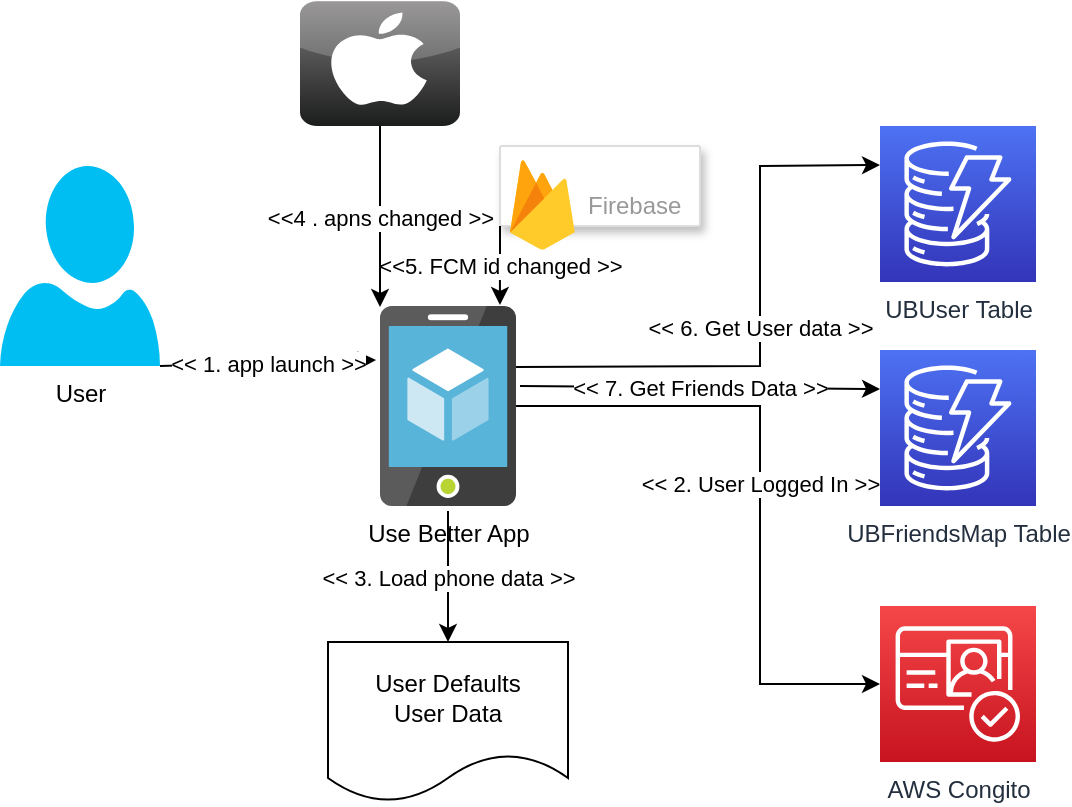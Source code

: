 <mxfile version="20.8.16" type="device" pages="3"><diagram name="First Time Sign In / Sign Up" id="NJzp1k9iAzxVi7QY8CJz"><mxGraphModel dx="1026" dy="662" grid="1" gridSize="10" guides="1" tooltips="1" connect="1" arrows="1" fold="1" page="1" pageScale="1" pageWidth="850" pageHeight="1100" math="0" shadow="0"><root><mxCell id="0"/><mxCell id="1" parent="0"/><mxCell id="5G7RUGOVtMKUvHD4mA6p-1" value="UBUser Table" style="sketch=0;points=[[0,0,0],[0.25,0,0],[0.5,0,0],[0.75,0,0],[1,0,0],[0,1,0],[0.25,1,0],[0.5,1,0],[0.75,1,0],[1,1,0],[0,0.25,0],[0,0.5,0],[0,0.75,0],[1,0.25,0],[1,0.5,0],[1,0.75,0]];outlineConnect=0;fontColor=#232F3E;gradientColor=#4D72F3;gradientDirection=north;fillColor=#3334B9;strokeColor=#ffffff;dashed=0;verticalLabelPosition=bottom;verticalAlign=top;align=center;html=1;fontSize=12;fontStyle=0;aspect=fixed;shape=mxgraph.aws4.resourceIcon;resIcon=mxgraph.aws4.dynamodb;" vertex="1" parent="1"><mxGeometry x="460" y="120" width="78" height="78" as="geometry"/></mxCell><mxCell id="5G7RUGOVtMKUvHD4mA6p-2" value="UBFriendsMap Table" style="sketch=0;points=[[0,0,0],[0.25,0,0],[0.5,0,0],[0.75,0,0],[1,0,0],[0,1,0],[0.25,1,0],[0.5,1,0],[0.75,1,0],[1,1,0],[0,0.25,0],[0,0.5,0],[0,0.75,0],[1,0.25,0],[1,0.5,0],[1,0.75,0]];outlineConnect=0;fontColor=#232F3E;gradientColor=#4D72F3;gradientDirection=north;fillColor=#3334B9;strokeColor=#ffffff;dashed=0;verticalLabelPosition=bottom;verticalAlign=top;align=center;html=1;fontSize=12;fontStyle=0;aspect=fixed;shape=mxgraph.aws4.resourceIcon;resIcon=mxgraph.aws4.dynamodb;" vertex="1" parent="1"><mxGeometry x="460" y="232" width="78" height="78" as="geometry"/></mxCell><mxCell id="5G7RUGOVtMKUvHD4mA6p-3" value="Use Better App" style="sketch=0;aspect=fixed;html=1;points=[];align=center;image;fontSize=12;image=img/lib/mscae/App_Service_Mobile_App.svg;" vertex="1" parent="1"><mxGeometry x="210" y="210" width="68" height="100" as="geometry"/></mxCell><mxCell id="5G7RUGOVtMKUvHD4mA6p-4" value="User" style="verticalLabelPosition=bottom;html=1;verticalAlign=top;align=center;strokeColor=none;fillColor=#00BEF2;shape=mxgraph.azure.user;" vertex="1" parent="1"><mxGeometry x="20" y="140" width="80" height="100" as="geometry"/></mxCell><mxCell id="5G7RUGOVtMKUvHD4mA6p-5" value="User Defaults&lt;br&gt;User Data" style="shape=document;whiteSpace=wrap;html=1;boundedLbl=1;" vertex="1" parent="1"><mxGeometry x="184" y="378" width="120" height="80" as="geometry"/></mxCell><mxCell id="5G7RUGOVtMKUvHD4mA6p-7" value="AWS Congito" style="sketch=0;points=[[0,0,0],[0.25,0,0],[0.5,0,0],[0.75,0,0],[1,0,0],[0,1,0],[0.25,1,0],[0.5,1,0],[0.75,1,0],[1,1,0],[0,0.25,0],[0,0.5,0],[0,0.75,0],[1,0.25,0],[1,0.5,0],[1,0.75,0]];outlineConnect=0;fontColor=#232F3E;gradientColor=#F54749;gradientDirection=north;fillColor=#C7131F;strokeColor=#ffffff;dashed=0;verticalLabelPosition=bottom;verticalAlign=top;align=center;html=1;fontSize=12;fontStyle=0;aspect=fixed;shape=mxgraph.aws4.resourceIcon;resIcon=mxgraph.aws4.cognito;" vertex="1" parent="1"><mxGeometry x="460" y="360" width="78" height="78" as="geometry"/></mxCell><mxCell id="5G7RUGOVtMKUvHD4mA6p-8" value="&amp;lt;&amp;lt; 1. app launch &amp;gt;&amp;gt;" style="endArrow=classic;html=1;rounded=0;exitX=1;exitY=1;exitDx=0;exitDy=0;exitPerimeter=0;entryX=-0.029;entryY=0.27;entryDx=0;entryDy=0;entryPerimeter=0;" edge="1" parent="1" source="5G7RUGOVtMKUvHD4mA6p-4" target="5G7RUGOVtMKUvHD4mA6p-3"><mxGeometry width="50" height="50" relative="1" as="geometry"><mxPoint x="400" y="370" as="sourcePoint"/><mxPoint x="450" y="320" as="targetPoint"/></mxGeometry></mxCell><mxCell id="5G7RUGOVtMKUvHD4mA6p-9" value="&amp;lt;&amp;lt; 3. Load phone data &amp;gt;&amp;gt;" style="endArrow=classic;html=1;rounded=0;exitX=0.5;exitY=1.025;exitDx=0;exitDy=0;exitPerimeter=0;entryX=0.5;entryY=0;entryDx=0;entryDy=0;" edge="1" parent="1" source="5G7RUGOVtMKUvHD4mA6p-3" target="5G7RUGOVtMKUvHD4mA6p-5"><mxGeometry width="50" height="50" relative="1" as="geometry"><mxPoint x="400" y="360" as="sourcePoint"/><mxPoint x="450" y="310" as="targetPoint"/></mxGeometry></mxCell><mxCell id="5G7RUGOVtMKUvHD4mA6p-10" value="&amp;lt;&amp;lt; 2. User Logged In &amp;gt;&amp;gt;" style="endArrow=classic;html=1;rounded=0;entryX=0;entryY=0.5;entryDx=0;entryDy=0;entryPerimeter=0;" edge="1" parent="1" source="5G7RUGOVtMKUvHD4mA6p-3" target="5G7RUGOVtMKUvHD4mA6p-7"><mxGeometry width="50" height="50" relative="1" as="geometry"><mxPoint x="400" y="360" as="sourcePoint"/><mxPoint x="450" y="310" as="targetPoint"/><Array as="points"><mxPoint x="400" y="260"/><mxPoint x="400" y="399"/></Array></mxGeometry></mxCell><mxCell id="5G7RUGOVtMKUvHD4mA6p-11" value="&amp;lt;&amp;lt; 6. Get User data &amp;gt;&amp;gt;" style="endArrow=classic;html=1;rounded=0;exitX=1;exitY=0.305;exitDx=0;exitDy=0;exitPerimeter=0;entryX=0;entryY=0.25;entryDx=0;entryDy=0;entryPerimeter=0;" edge="1" parent="1" source="5G7RUGOVtMKUvHD4mA6p-3" target="5G7RUGOVtMKUvHD4mA6p-1"><mxGeometry width="50" height="50" relative="1" as="geometry"><mxPoint x="400" y="360" as="sourcePoint"/><mxPoint x="450" y="310" as="targetPoint"/><Array as="points"><mxPoint x="400" y="240"/><mxPoint x="400" y="140"/></Array></mxGeometry></mxCell><mxCell id="5G7RUGOVtMKUvHD4mA6p-12" value="&amp;lt;&amp;lt; 7. Get Friends Data &amp;gt;&amp;gt;" style="endArrow=classic;html=1;rounded=0;entryX=0;entryY=0.25;entryDx=0;entryDy=0;entryPerimeter=0;" edge="1" parent="1" target="5G7RUGOVtMKUvHD4mA6p-2"><mxGeometry width="50" height="50" relative="1" as="geometry"><mxPoint x="280" y="250" as="sourcePoint"/><mxPoint x="450" y="310" as="targetPoint"/></mxGeometry></mxCell><mxCell id="5G7RUGOVtMKUvHD4mA6p-13" value="" style="dashed=0;outlineConnect=0;html=1;align=center;labelPosition=center;verticalLabelPosition=bottom;verticalAlign=top;shape=mxgraph.webicons.apple;fillColor=#807E7E;gradientColor=#1B1C1C" vertex="1" parent="1"><mxGeometry x="170" y="57.6" width="80" height="62.4" as="geometry"/></mxCell><mxCell id="5G7RUGOVtMKUvHD4mA6p-14" value="" style="strokeColor=#dddddd;shadow=1;strokeWidth=1;rounded=1;absoluteArcSize=1;arcSize=2;" vertex="1" parent="1"><mxGeometry x="270" y="130" width="100" height="40" as="geometry"/></mxCell><mxCell id="5G7RUGOVtMKUvHD4mA6p-15" value="Firebase" style="sketch=0;dashed=0;connectable=0;html=1;fillColor=#5184F3;strokeColor=none;shape=mxgraph.gcp2.firebase;part=1;labelPosition=right;verticalLabelPosition=middle;align=left;verticalAlign=middle;spacingLeft=5;fontColor=#999999;fontSize=12;" vertex="1" parent="5G7RUGOVtMKUvHD4mA6p-14"><mxGeometry width="32.4" height="45" relative="1" as="geometry"><mxPoint x="5" y="7" as="offset"/></mxGeometry></mxCell><mxCell id="5G7RUGOVtMKUvHD4mA6p-16" value="&amp;lt;&amp;lt;5. FCM id changed &amp;gt;&amp;gt;" style="endArrow=classic;html=1;rounded=0;exitX=0;exitY=1;exitDx=0;exitDy=0;entryX=0.882;entryY=-0.005;entryDx=0;entryDy=0;entryPerimeter=0;" edge="1" parent="1" source="5G7RUGOVtMKUvHD4mA6p-14" target="5G7RUGOVtMKUvHD4mA6p-3"><mxGeometry width="50" height="50" relative="1" as="geometry"><mxPoint x="400" y="360" as="sourcePoint"/><mxPoint x="450" y="310" as="targetPoint"/></mxGeometry></mxCell><mxCell id="5G7RUGOVtMKUvHD4mA6p-17" value="&amp;lt;&amp;lt;4 . apns changed &amp;gt;&amp;gt;" style="endArrow=classic;html=1;rounded=0;entryX=0;entryY=0.005;entryDx=0;entryDy=0;entryPerimeter=0;" edge="1" parent="1" source="5G7RUGOVtMKUvHD4mA6p-13" target="5G7RUGOVtMKUvHD4mA6p-3"><mxGeometry width="50" height="50" relative="1" as="geometry"><mxPoint x="220" y="140" as="sourcePoint"/><mxPoint x="450" y="310" as="targetPoint"/></mxGeometry></mxCell></root></mxGraphModel></diagram><diagram id="bZjrTEr3yi_3BAIltKgb" name="app relaunch"><mxGraphModel dx="1026" dy="662" grid="1" gridSize="10" guides="1" tooltips="1" connect="1" arrows="1" fold="1" page="1" pageScale="1" pageWidth="850" pageHeight="1100" math="0" shadow="0"><root><mxCell id="0"/><mxCell id="1" parent="0"/><mxCell id="YGM33cER6KTtJsh4MQV1-1" value="UBUser Table" style="sketch=0;points=[[0,0,0],[0.25,0,0],[0.5,0,0],[0.75,0,0],[1,0,0],[0,1,0],[0.25,1,0],[0.5,1,0],[0.75,1,0],[1,1,0],[0,0.25,0],[0,0.5,0],[0,0.75,0],[1,0.25,0],[1,0.5,0],[1,0.75,0]];outlineConnect=0;fontColor=#232F3E;gradientColor=#4D72F3;gradientDirection=north;fillColor=#3334B9;strokeColor=#ffffff;dashed=0;verticalLabelPosition=bottom;verticalAlign=top;align=center;html=1;fontSize=12;fontStyle=0;aspect=fixed;shape=mxgraph.aws4.resourceIcon;resIcon=mxgraph.aws4.dynamodb;" vertex="1" parent="1"><mxGeometry x="460" y="120" width="78" height="78" as="geometry"/></mxCell><mxCell id="YGM33cER6KTtJsh4MQV1-2" value="UBFriendsMap Table" style="sketch=0;points=[[0,0,0],[0.25,0,0],[0.5,0,0],[0.75,0,0],[1,0,0],[0,1,0],[0.25,1,0],[0.5,1,0],[0.75,1,0],[1,1,0],[0,0.25,0],[0,0.5,0],[0,0.75,0],[1,0.25,0],[1,0.5,0],[1,0.75,0]];outlineConnect=0;fontColor=#232F3E;gradientColor=#4D72F3;gradientDirection=north;fillColor=#3334B9;strokeColor=#ffffff;dashed=0;verticalLabelPosition=bottom;verticalAlign=top;align=center;html=1;fontSize=12;fontStyle=0;aspect=fixed;shape=mxgraph.aws4.resourceIcon;resIcon=mxgraph.aws4.dynamodb;" vertex="1" parent="1"><mxGeometry x="460" y="232" width="78" height="78" as="geometry"/></mxCell><mxCell id="YGM33cER6KTtJsh4MQV1-3" value="Use Better App" style="sketch=0;aspect=fixed;html=1;points=[];align=center;image;fontSize=12;image=img/lib/mscae/App_Service_Mobile_App.svg;" vertex="1" parent="1"><mxGeometry x="210" y="210" width="68" height="100" as="geometry"/></mxCell><mxCell id="YGM33cER6KTtJsh4MQV1-4" value="User Defaults&lt;br&gt;User Data" style="shape=document;whiteSpace=wrap;html=1;boundedLbl=1;" vertex="1" parent="1"><mxGeometry x="184" y="378" width="120" height="80" as="geometry"/></mxCell><mxCell id="YGM33cER6KTtJsh4MQV1-5" value="AWS Congito" style="sketch=0;points=[[0,0,0],[0.25,0,0],[0.5,0,0],[0.75,0,0],[1,0,0],[0,1,0],[0.25,1,0],[0.5,1,0],[0.75,1,0],[1,1,0],[0,0.25,0],[0,0.5,0],[0,0.75,0],[1,0.25,0],[1,0.5,0],[1,0.75,0]];outlineConnect=0;fontColor=#232F3E;gradientColor=#F54749;gradientDirection=north;fillColor=#C7131F;strokeColor=#ffffff;dashed=0;verticalLabelPosition=bottom;verticalAlign=top;align=center;html=1;fontSize=12;fontStyle=0;aspect=fixed;shape=mxgraph.aws4.resourceIcon;resIcon=mxgraph.aws4.cognito;" vertex="1" parent="1"><mxGeometry x="460" y="360" width="78" height="78" as="geometry"/></mxCell><mxCell id="YGM33cER6KTtJsh4MQV1-6" value="&amp;lt;&amp;lt; 1. app re-launch &amp;gt;&amp;gt;" style="endArrow=classic;html=1;rounded=0;exitX=1;exitY=1;exitDx=0;exitDy=0;exitPerimeter=0;entryX=-0.029;entryY=0.27;entryDx=0;entryDy=0;entryPerimeter=0;" edge="1" parent="1" target="YGM33cER6KTtJsh4MQV1-3"><mxGeometry width="50" height="50" relative="1" as="geometry"><mxPoint x="100" y="240" as="sourcePoint"/><mxPoint x="450" y="320" as="targetPoint"/></mxGeometry></mxCell><mxCell id="YGM33cER6KTtJsh4MQV1-7" value="&amp;lt;&amp;lt; 3. Load phone data &amp;gt;&amp;gt;" style="endArrow=classic;html=1;rounded=0;exitX=0.5;exitY=1.025;exitDx=0;exitDy=0;exitPerimeter=0;entryX=0.5;entryY=0;entryDx=0;entryDy=0;" edge="1" parent="1" source="YGM33cER6KTtJsh4MQV1-3" target="YGM33cER6KTtJsh4MQV1-4"><mxGeometry width="50" height="50" relative="1" as="geometry"><mxPoint x="400" y="360" as="sourcePoint"/><mxPoint x="450" y="310" as="targetPoint"/></mxGeometry></mxCell><mxCell id="YGM33cER6KTtJsh4MQV1-8" value="&amp;lt;&amp;lt; 2. User Logged In &amp;gt;&amp;gt;" style="endArrow=classic;html=1;rounded=0;entryX=0;entryY=0.5;entryDx=0;entryDy=0;entryPerimeter=0;" edge="1" parent="1" source="YGM33cER6KTtJsh4MQV1-3" target="YGM33cER6KTtJsh4MQV1-5"><mxGeometry width="50" height="50" relative="1" as="geometry"><mxPoint x="400" y="360" as="sourcePoint"/><mxPoint x="450" y="310" as="targetPoint"/><Array as="points"><mxPoint x="400" y="260"/><mxPoint x="400" y="399"/></Array></mxGeometry></mxCell><mxCell id="YGM33cER6KTtJsh4MQV1-9" value="&amp;lt;&amp;lt; 6. Get User data &amp;gt;&amp;gt;" style="endArrow=classic;html=1;rounded=0;exitX=1;exitY=0.305;exitDx=0;exitDy=0;exitPerimeter=0;entryX=0;entryY=0.25;entryDx=0;entryDy=0;entryPerimeter=0;" edge="1" parent="1" source="YGM33cER6KTtJsh4MQV1-3" target="YGM33cER6KTtJsh4MQV1-1"><mxGeometry width="50" height="50" relative="1" as="geometry"><mxPoint x="400" y="360" as="sourcePoint"/><mxPoint x="450" y="310" as="targetPoint"/><Array as="points"><mxPoint x="400" y="240"/><mxPoint x="400" y="140"/></Array></mxGeometry></mxCell><mxCell id="YGM33cER6KTtJsh4MQV1-10" value="&amp;lt;&amp;lt; 7. Get Friends Data &amp;gt;&amp;gt;" style="endArrow=classic;html=1;rounded=0;entryX=0;entryY=0.25;entryDx=0;entryDy=0;entryPerimeter=0;" edge="1" parent="1" target="YGM33cER6KTtJsh4MQV1-2"><mxGeometry width="50" height="50" relative="1" as="geometry"><mxPoint x="280" y="250" as="sourcePoint"/><mxPoint x="450" y="310" as="targetPoint"/></mxGeometry></mxCell><mxCell id="YGM33cER6KTtJsh4MQV1-11" value="" style="dashed=0;outlineConnect=0;html=1;align=center;labelPosition=center;verticalLabelPosition=bottom;verticalAlign=top;shape=mxgraph.webicons.apple;fillColor=#807E7E;gradientColor=#1B1C1C" vertex="1" parent="1"><mxGeometry x="170" y="57.6" width="80" height="62.4" as="geometry"/></mxCell><mxCell id="YGM33cER6KTtJsh4MQV1-12" value="" style="strokeColor=#dddddd;shadow=1;strokeWidth=1;rounded=1;absoluteArcSize=1;arcSize=2;" vertex="1" parent="1"><mxGeometry x="270" y="130" width="100" height="40" as="geometry"/></mxCell><mxCell id="YGM33cER6KTtJsh4MQV1-13" value="Firebase" style="sketch=0;dashed=0;connectable=0;html=1;fillColor=#5184F3;strokeColor=none;shape=mxgraph.gcp2.firebase;part=1;labelPosition=right;verticalLabelPosition=middle;align=left;verticalAlign=middle;spacingLeft=5;fontColor=#999999;fontSize=12;" vertex="1" parent="YGM33cER6KTtJsh4MQV1-12"><mxGeometry width="32.4" height="45" relative="1" as="geometry"><mxPoint x="5" y="7" as="offset"/></mxGeometry></mxCell><mxCell id="YGM33cER6KTtJsh4MQV1-14" value="&amp;lt;&amp;lt;5. FCM id changed &amp;gt;&amp;gt;" style="endArrow=classic;html=1;rounded=0;exitX=0;exitY=1;exitDx=0;exitDy=0;entryX=0.882;entryY=-0.005;entryDx=0;entryDy=0;entryPerimeter=0;" edge="1" parent="1" source="YGM33cER6KTtJsh4MQV1-12" target="YGM33cER6KTtJsh4MQV1-3"><mxGeometry width="50" height="50" relative="1" as="geometry"><mxPoint x="400" y="360" as="sourcePoint"/><mxPoint x="450" y="310" as="targetPoint"/></mxGeometry></mxCell><mxCell id="YGM33cER6KTtJsh4MQV1-15" value="&amp;lt;&amp;lt;4 . apns changed &amp;gt;&amp;gt;" style="endArrow=classic;html=1;rounded=0;entryX=0;entryY=0.005;entryDx=0;entryDy=0;entryPerimeter=0;" edge="1" parent="1" source="YGM33cER6KTtJsh4MQV1-11" target="YGM33cER6KTtJsh4MQV1-3"><mxGeometry width="50" height="50" relative="1" as="geometry"><mxPoint x="220" y="140" as="sourcePoint"/><mxPoint x="450" y="310" as="targetPoint"/></mxGeometry></mxCell><mxCell id="YGM33cER6KTtJsh4MQV1-16" value="User" style="verticalLabelPosition=bottom;html=1;verticalAlign=top;align=center;strokeColor=none;fillColor=#00BEF2;shape=mxgraph.azure.user;" vertex="1" parent="1"><mxGeometry x="20" y="140" width="80" height="100" as="geometry"/></mxCell></root></mxGraphModel></diagram><diagram id="sJjF11PSswLMXJUZYQml" name="Logged in another Device"><mxGraphModel dx="1026" dy="662" grid="1" gridSize="10" guides="1" tooltips="1" connect="1" arrows="1" fold="1" page="1" pageScale="1" pageWidth="850" pageHeight="1100" math="0" shadow="0"><root><mxCell id="0"/><mxCell id="1" parent="0"/><mxCell id="80oQTXsRgo2YF2_ruV0L-1" value="UBUser Table" style="sketch=0;points=[[0,0,0],[0.25,0,0],[0.5,0,0],[0.75,0,0],[1,0,0],[0,1,0],[0.25,1,0],[0.5,1,0],[0.75,1,0],[1,1,0],[0,0.25,0],[0,0.5,0],[0,0.75,0],[1,0.25,0],[1,0.5,0],[1,0.75,0]];outlineConnect=0;fontColor=#232F3E;gradientColor=#4D72F3;gradientDirection=north;fillColor=#3334B9;strokeColor=#ffffff;dashed=0;verticalLabelPosition=bottom;verticalAlign=top;align=center;html=1;fontSize=12;fontStyle=0;aspect=fixed;shape=mxgraph.aws4.resourceIcon;resIcon=mxgraph.aws4.dynamodb;" vertex="1" parent="1"><mxGeometry x="460" y="120" width="78" height="78" as="geometry"/></mxCell><mxCell id="80oQTXsRgo2YF2_ruV0L-2" value="UBFriendsMap Table" style="sketch=0;points=[[0,0,0],[0.25,0,0],[0.5,0,0],[0.75,0,0],[1,0,0],[0,1,0],[0.25,1,0],[0.5,1,0],[0.75,1,0],[1,1,0],[0,0.25,0],[0,0.5,0],[0,0.75,0],[1,0.25,0],[1,0.5,0],[1,0.75,0]];outlineConnect=0;fontColor=#232F3E;gradientColor=#4D72F3;gradientDirection=north;fillColor=#3334B9;strokeColor=#ffffff;dashed=0;verticalLabelPosition=bottom;verticalAlign=top;align=center;html=1;fontSize=12;fontStyle=0;aspect=fixed;shape=mxgraph.aws4.resourceIcon;resIcon=mxgraph.aws4.dynamodb;" vertex="1" parent="1"><mxGeometry x="460" y="232" width="78" height="78" as="geometry"/></mxCell><mxCell id="80oQTXsRgo2YF2_ruV0L-3" value="Use Better App" style="sketch=0;aspect=fixed;html=1;points=[];align=center;image;fontSize=12;image=img/lib/mscae/App_Service_Mobile_App.svg;" vertex="1" parent="1"><mxGeometry x="210" y="210" width="68" height="100" as="geometry"/></mxCell><mxCell id="80oQTXsRgo2YF2_ruV0L-4" value="User Defaults&lt;br&gt;User Data" style="shape=document;whiteSpace=wrap;html=1;boundedLbl=1;" vertex="1" parent="1"><mxGeometry x="184" y="378" width="120" height="80" as="geometry"/></mxCell><mxCell id="80oQTXsRgo2YF2_ruV0L-5" value="AWS Congito" style="sketch=0;points=[[0,0,0],[0.25,0,0],[0.5,0,0],[0.75,0,0],[1,0,0],[0,1,0],[0.25,1,0],[0.5,1,0],[0.75,1,0],[1,1,0],[0,0.25,0],[0,0.5,0],[0,0.75,0],[1,0.25,0],[1,0.5,0],[1,0.75,0]];outlineConnect=0;fontColor=#232F3E;gradientColor=#F54749;gradientDirection=north;fillColor=#C7131F;strokeColor=#ffffff;dashed=0;verticalLabelPosition=bottom;verticalAlign=top;align=center;html=1;fontSize=12;fontStyle=0;aspect=fixed;shape=mxgraph.aws4.resourceIcon;resIcon=mxgraph.aws4.cognito;" vertex="1" parent="1"><mxGeometry x="460" y="360" width="78" height="78" as="geometry"/></mxCell><mxCell id="80oQTXsRgo2YF2_ruV0L-6" value="&amp;lt;&amp;lt; 1. app launch &amp;gt;&amp;gt;" style="endArrow=classic;html=1;rounded=0;exitX=1;exitY=1;exitDx=0;exitDy=0;exitPerimeter=0;entryX=-0.029;entryY=0.27;entryDx=0;entryDy=0;entryPerimeter=0;" edge="1" parent="1" target="80oQTXsRgo2YF2_ruV0L-3"><mxGeometry width="50" height="50" relative="1" as="geometry"><mxPoint x="100" y="240" as="sourcePoint"/><mxPoint x="450" y="320" as="targetPoint"/></mxGeometry></mxCell><mxCell id="80oQTXsRgo2YF2_ruV0L-7" value="&amp;lt;&amp;lt; 3. Load phone data &amp;gt;&amp;gt;" style="endArrow=classic;html=1;rounded=0;exitX=0.5;exitY=1.025;exitDx=0;exitDy=0;exitPerimeter=0;entryX=0.5;entryY=0;entryDx=0;entryDy=0;" edge="1" parent="1" source="80oQTXsRgo2YF2_ruV0L-3" target="80oQTXsRgo2YF2_ruV0L-4"><mxGeometry width="50" height="50" relative="1" as="geometry"><mxPoint x="400" y="360" as="sourcePoint"/><mxPoint x="450" y="310" as="targetPoint"/></mxGeometry></mxCell><mxCell id="80oQTXsRgo2YF2_ruV0L-8" value="&amp;lt;&amp;lt; 2. User Logged In &amp;gt;&amp;gt;" style="endArrow=classic;html=1;rounded=0;entryX=0;entryY=0.5;entryDx=0;entryDy=0;entryPerimeter=0;" edge="1" parent="1" source="80oQTXsRgo2YF2_ruV0L-3" target="80oQTXsRgo2YF2_ruV0L-5"><mxGeometry width="50" height="50" relative="1" as="geometry"><mxPoint x="400" y="360" as="sourcePoint"/><mxPoint x="450" y="310" as="targetPoint"/><Array as="points"><mxPoint x="400" y="260"/><mxPoint x="400" y="399"/></Array></mxGeometry></mxCell><mxCell id="80oQTXsRgo2YF2_ruV0L-9" value="&amp;lt;&amp;lt; 6. Get User data &amp;gt;&amp;gt;" style="endArrow=classic;html=1;rounded=0;exitX=1;exitY=0.305;exitDx=0;exitDy=0;exitPerimeter=0;entryX=0;entryY=0.25;entryDx=0;entryDy=0;entryPerimeter=0;" edge="1" parent="1" source="80oQTXsRgo2YF2_ruV0L-3" target="80oQTXsRgo2YF2_ruV0L-1"><mxGeometry width="50" height="50" relative="1" as="geometry"><mxPoint x="400" y="360" as="sourcePoint"/><mxPoint x="450" y="310" as="targetPoint"/><Array as="points"><mxPoint x="400" y="240"/><mxPoint x="400" y="140"/></Array></mxGeometry></mxCell><mxCell id="80oQTXsRgo2YF2_ruV0L-10" value="&amp;lt;&amp;lt; 7. Get Friends Data &amp;gt;&amp;gt;" style="endArrow=classic;html=1;rounded=0;entryX=0;entryY=0.25;entryDx=0;entryDy=0;entryPerimeter=0;" edge="1" parent="1" target="80oQTXsRgo2YF2_ruV0L-2"><mxGeometry width="50" height="50" relative="1" as="geometry"><mxPoint x="280" y="250" as="sourcePoint"/><mxPoint x="450" y="310" as="targetPoint"/></mxGeometry></mxCell><mxCell id="80oQTXsRgo2YF2_ruV0L-11" value="" style="dashed=0;outlineConnect=0;html=1;align=center;labelPosition=center;verticalLabelPosition=bottom;verticalAlign=top;shape=mxgraph.webicons.apple;fillColor=#807E7E;gradientColor=#1B1C1C" vertex="1" parent="1"><mxGeometry x="170" y="57.6" width="80" height="62.4" as="geometry"/></mxCell><mxCell id="80oQTXsRgo2YF2_ruV0L-12" value="" style="strokeColor=#dddddd;shadow=1;strokeWidth=1;rounded=1;absoluteArcSize=1;arcSize=2;" vertex="1" parent="1"><mxGeometry x="270" y="130" width="100" height="40" as="geometry"/></mxCell><mxCell id="80oQTXsRgo2YF2_ruV0L-13" value="Firebase" style="sketch=0;dashed=0;connectable=0;html=1;fillColor=#5184F3;strokeColor=none;shape=mxgraph.gcp2.firebase;part=1;labelPosition=right;verticalLabelPosition=middle;align=left;verticalAlign=middle;spacingLeft=5;fontColor=#999999;fontSize=12;" vertex="1" parent="80oQTXsRgo2YF2_ruV0L-12"><mxGeometry width="32.4" height="45" relative="1" as="geometry"><mxPoint x="5" y="7" as="offset"/></mxGeometry></mxCell><mxCell id="80oQTXsRgo2YF2_ruV0L-14" value="&amp;lt;&amp;lt;5. FCM id changed &amp;gt;&amp;gt;" style="endArrow=classic;html=1;rounded=0;exitX=0;exitY=1;exitDx=0;exitDy=0;entryX=0.882;entryY=-0.005;entryDx=0;entryDy=0;entryPerimeter=0;" edge="1" parent="1" source="80oQTXsRgo2YF2_ruV0L-12" target="80oQTXsRgo2YF2_ruV0L-3"><mxGeometry width="50" height="50" relative="1" as="geometry"><mxPoint x="400" y="360" as="sourcePoint"/><mxPoint x="450" y="310" as="targetPoint"/></mxGeometry></mxCell><mxCell id="80oQTXsRgo2YF2_ruV0L-15" value="&amp;lt;&amp;lt;4 . apns changed &amp;gt;&amp;gt;" style="endArrow=classic;html=1;rounded=0;entryX=0;entryY=0.005;entryDx=0;entryDy=0;entryPerimeter=0;" edge="1" parent="1" source="80oQTXsRgo2YF2_ruV0L-11" target="80oQTXsRgo2YF2_ruV0L-3"><mxGeometry width="50" height="50" relative="1" as="geometry"><mxPoint x="220" y="140" as="sourcePoint"/><mxPoint x="450" y="310" as="targetPoint"/></mxGeometry></mxCell><mxCell id="VAwXf7NoS9LoePPeB9yj-1" value="User" style="verticalLabelPosition=bottom;html=1;verticalAlign=top;align=center;strokeColor=none;fillColor=#00BEF2;shape=mxgraph.azure.user;" vertex="1" parent="1"><mxGeometry x="20" y="140" width="80" height="100" as="geometry"/></mxCell></root></mxGraphModel></diagram></mxfile>